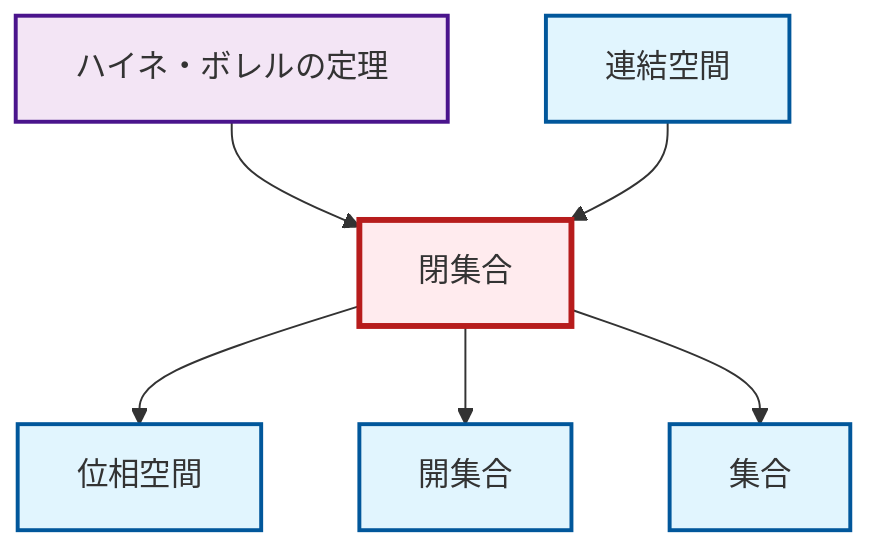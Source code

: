 graph TD
    classDef definition fill:#e1f5fe,stroke:#01579b,stroke-width:2px
    classDef theorem fill:#f3e5f5,stroke:#4a148c,stroke-width:2px
    classDef axiom fill:#fff3e0,stroke:#e65100,stroke-width:2px
    classDef example fill:#e8f5e9,stroke:#1b5e20,stroke-width:2px
    classDef current fill:#ffebee,stroke:#b71c1c,stroke-width:3px
    def-closed-set["閉集合"]:::definition
    def-connected["連結空間"]:::definition
    def-open-set["開集合"]:::definition
    def-topological-space["位相空間"]:::definition
    thm-heine-borel["ハイネ・ボレルの定理"]:::theorem
    def-set["集合"]:::definition
    def-closed-set --> def-topological-space
    def-closed-set --> def-open-set
    thm-heine-borel --> def-closed-set
    def-closed-set --> def-set
    def-connected --> def-closed-set
    class def-closed-set current